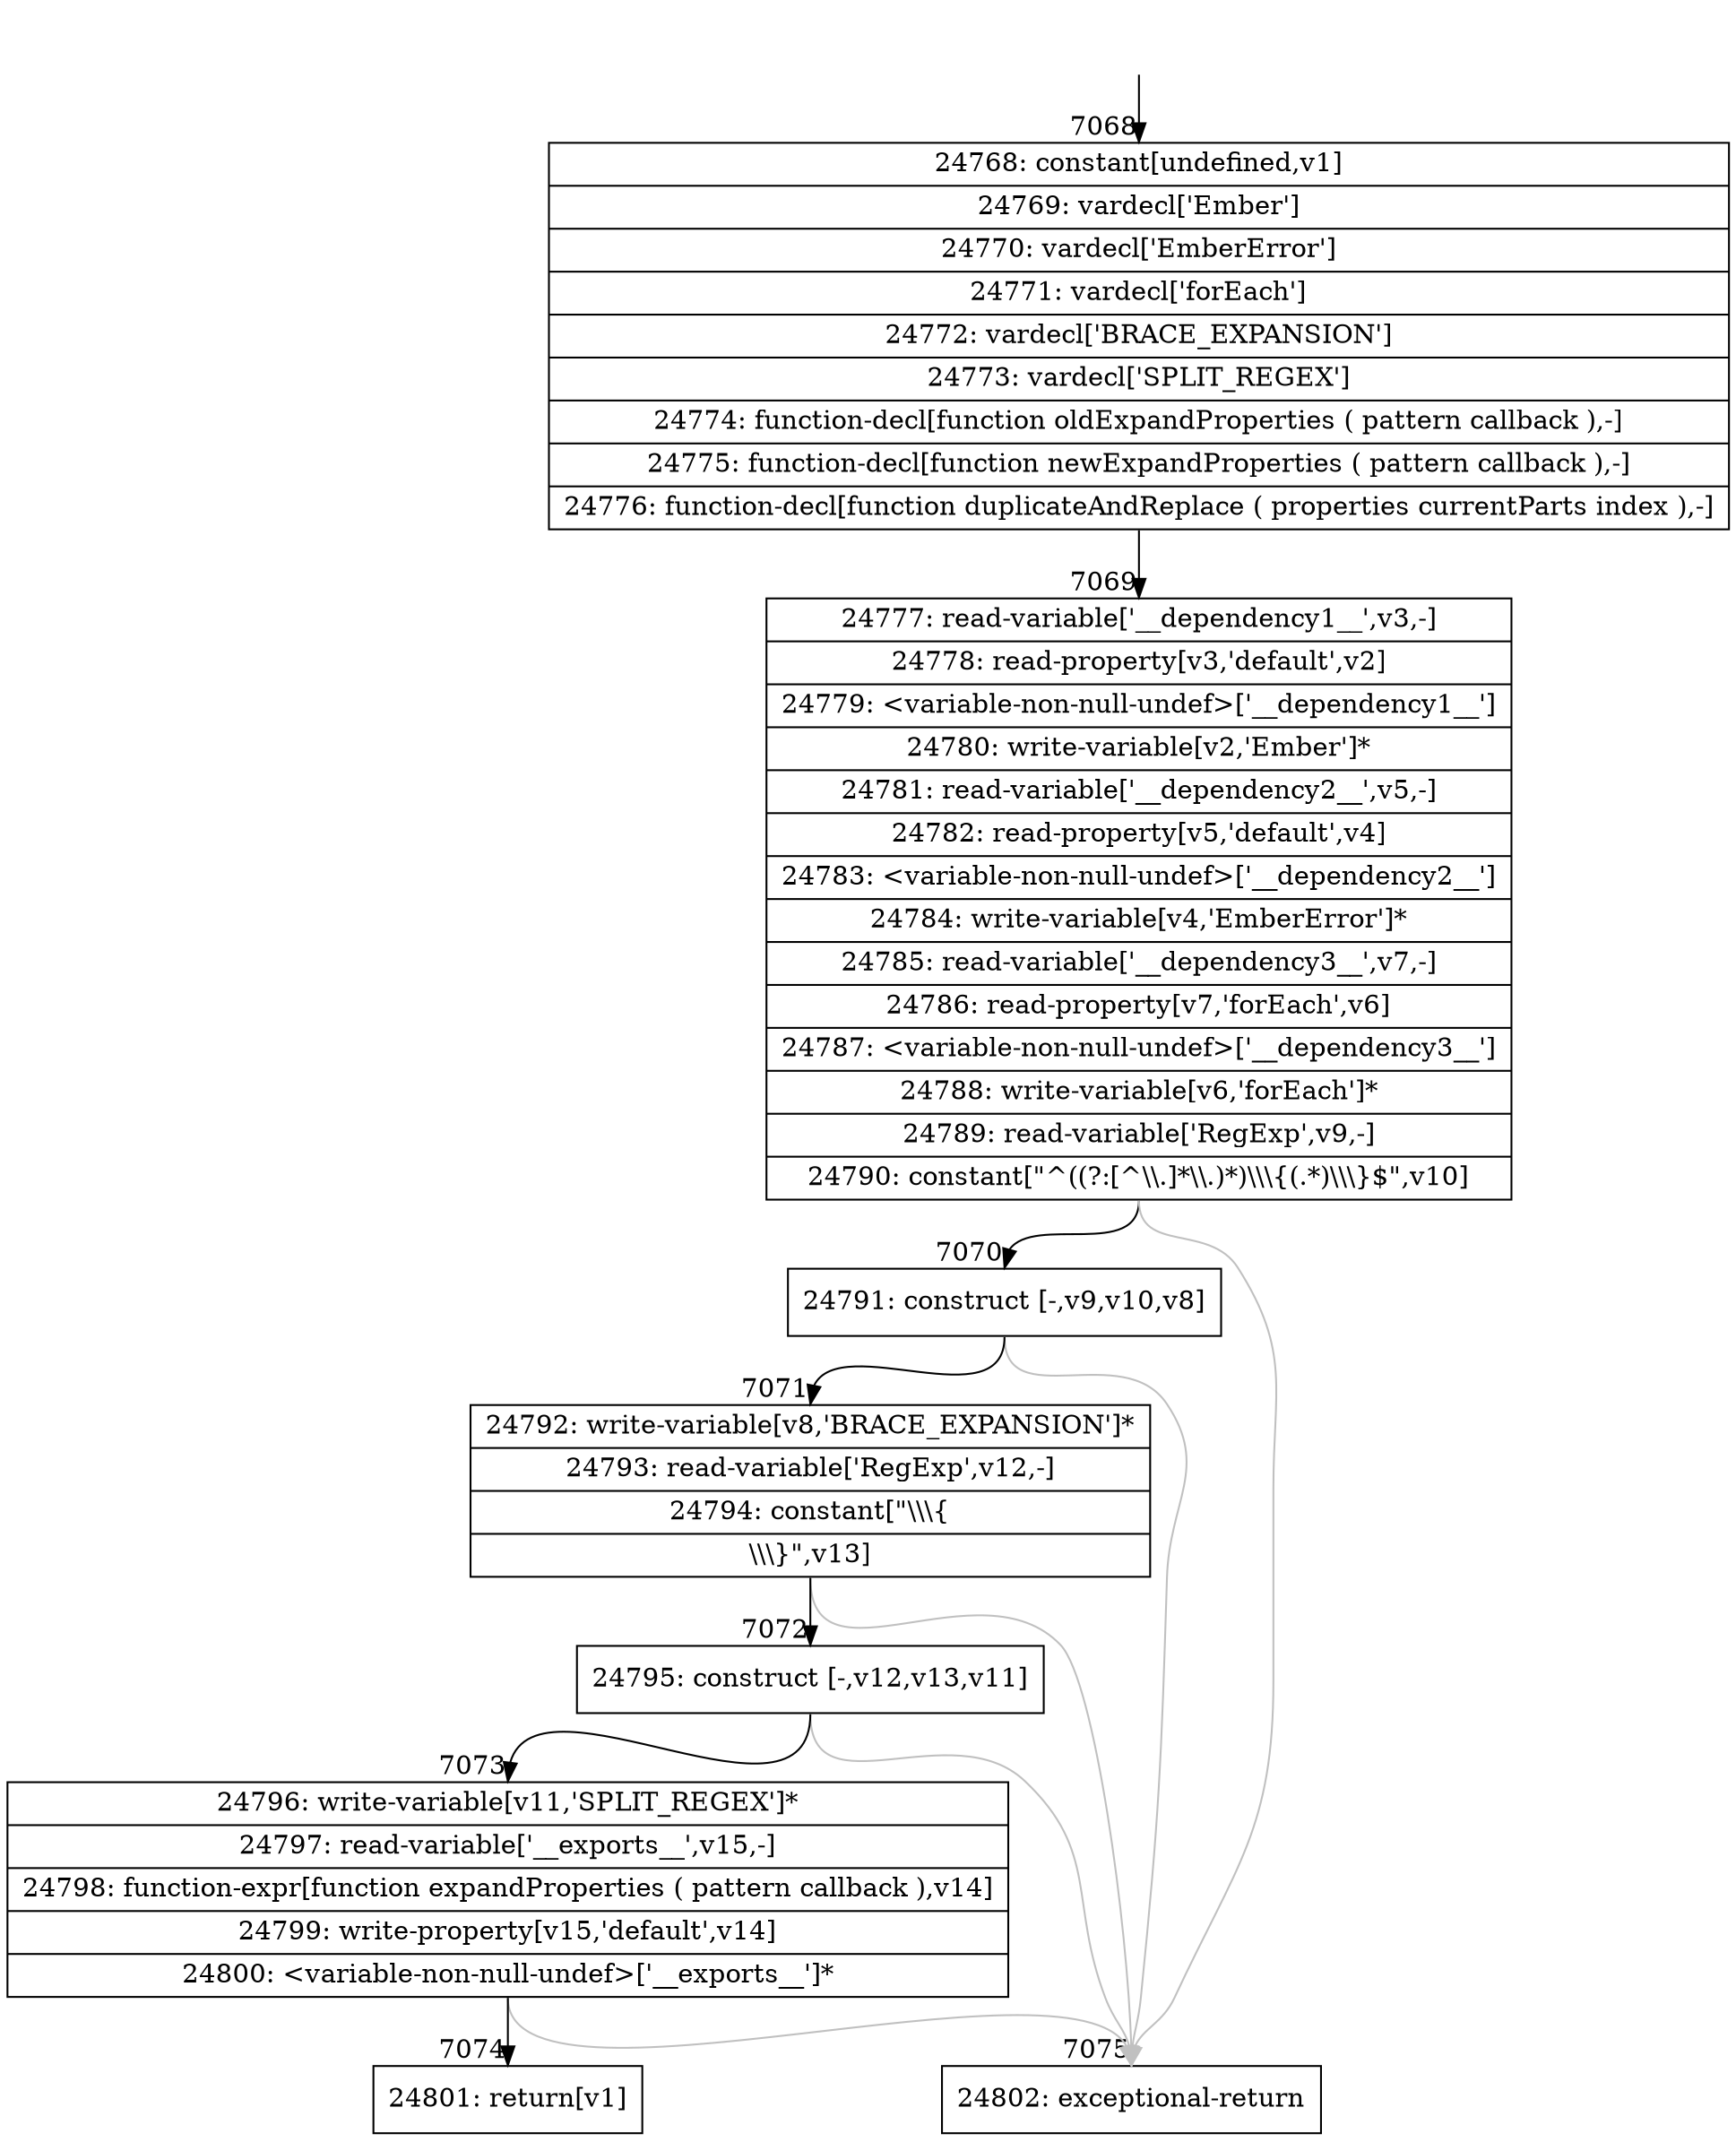 digraph {
rankdir="TD"
BB_entry574[shape=none,label=""];
BB_entry574 -> BB7068 [tailport=s, headport=n, headlabel="    7068"]
BB7068 [shape=record label="{24768: constant[undefined,v1]|24769: vardecl['Ember']|24770: vardecl['EmberError']|24771: vardecl['forEach']|24772: vardecl['BRACE_EXPANSION']|24773: vardecl['SPLIT_REGEX']|24774: function-decl[function oldExpandProperties ( pattern callback ),-]|24775: function-decl[function newExpandProperties ( pattern callback ),-]|24776: function-decl[function duplicateAndReplace ( properties currentParts index ),-]}" ] 
BB7068 -> BB7069 [tailport=s, headport=n, headlabel="      7069"]
BB7069 [shape=record label="{24777: read-variable['__dependency1__',v3,-]|24778: read-property[v3,'default',v2]|24779: \<variable-non-null-undef\>['__dependency1__']|24780: write-variable[v2,'Ember']*|24781: read-variable['__dependency2__',v5,-]|24782: read-property[v5,'default',v4]|24783: \<variable-non-null-undef\>['__dependency2__']|24784: write-variable[v4,'EmberError']*|24785: read-variable['__dependency3__',v7,-]|24786: read-property[v7,'forEach',v6]|24787: \<variable-non-null-undef\>['__dependency3__']|24788: write-variable[v6,'forEach']*|24789: read-variable['RegExp',v9,-]|24790: constant[\"^((?:[^\\\\.]*\\\\.)*)\\\\\\\{(.*)\\\\\\\}$\",v10]}" ] 
BB7069 -> BB7070 [tailport=s, headport=n, headlabel="      7070"]
BB7069 -> BB7075 [tailport=s, headport=n, color=gray, headlabel="      7075"]
BB7070 [shape=record label="{24791: construct [-,v9,v10,v8]}" ] 
BB7070 -> BB7071 [tailport=s, headport=n, headlabel="      7071"]
BB7070 -> BB7075 [tailport=s, headport=n, color=gray]
BB7071 [shape=record label="{24792: write-variable[v8,'BRACE_EXPANSION']*|24793: read-variable['RegExp',v12,-]|24794: constant[\"\\\\\\\{|\\\\\\\}\",v13]}" ] 
BB7071 -> BB7072 [tailport=s, headport=n, headlabel="      7072"]
BB7071 -> BB7075 [tailport=s, headport=n, color=gray]
BB7072 [shape=record label="{24795: construct [-,v12,v13,v11]}" ] 
BB7072 -> BB7073 [tailport=s, headport=n, headlabel="      7073"]
BB7072 -> BB7075 [tailport=s, headport=n, color=gray]
BB7073 [shape=record label="{24796: write-variable[v11,'SPLIT_REGEX']*|24797: read-variable['__exports__',v15,-]|24798: function-expr[function expandProperties ( pattern callback ),v14]|24799: write-property[v15,'default',v14]|24800: \<variable-non-null-undef\>['__exports__']*}" ] 
BB7073 -> BB7074 [tailport=s, headport=n, headlabel="      7074"]
BB7073 -> BB7075 [tailport=s, headport=n, color=gray]
BB7074 [shape=record label="{24801: return[v1]}" ] 
BB7075 [shape=record label="{24802: exceptional-return}" ] 
//#$~ 13072
}
